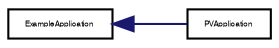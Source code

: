 digraph G
{
  edge [fontname="FreeSans",fontsize="4",labelfontname="FreeSans",labelfontsize="4"];
  node [fontname="FreeSans",fontsize="4",shape=record];
  rankdir=LR;
  Node1 [label="ExampleApplication",height=0.2,width=0.4,color="black", fillcolor="white", style="filled",URL="$class_example_application.html"];
  Node1 -> Node2 [dir=back,color="midnightblue",fontsize="4",style="solid",fontname="FreeSans"];
  Node2 [label="PVApplication",height=0.2,width=0.4,color="black", fillcolor="white", style="filled",URL="$class_p_v_application.html"];
}
